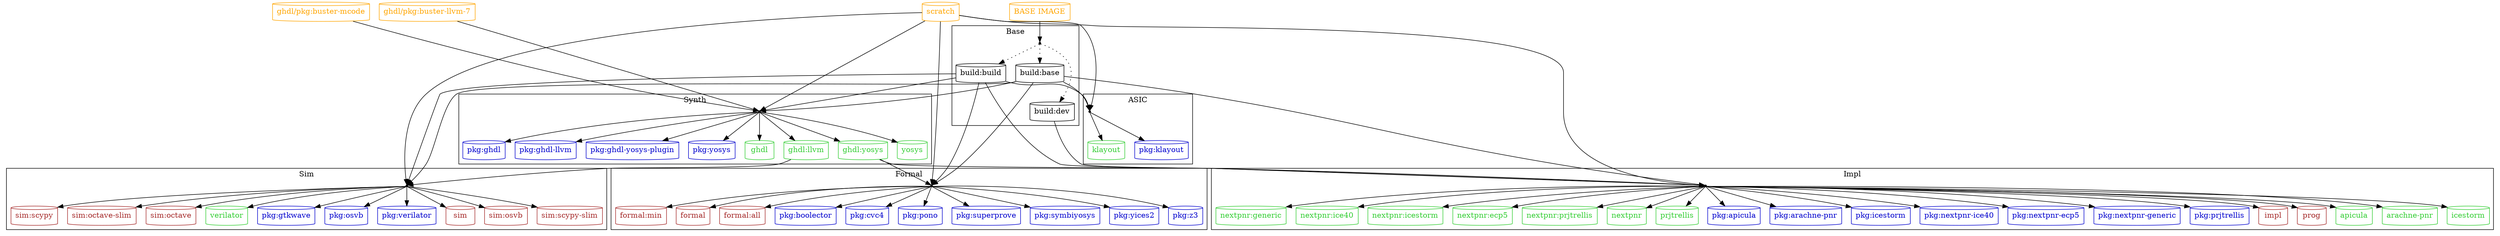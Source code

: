 # Authors:
#   Unai Martinez-Corral
#
# Copyright 2019-2021 Unai Martinez-Corral <unai.martinezcorral@ehu.eus>
#
# Licensed under the Apache License, Version 2.0 (the "License");
# you may not use this file except in compliance with the License.
# You may obtain a copy of the License at
#
#     http://www.apache.org/licenses/LICENSE-2.0
#
# Unless required by applicable law or agreed to in writing, software
# distributed under the License is distributed on an "AS IS" BASIS,
# WITHOUT WARRANTIES OR CONDITIONS OF ANY KIND, either express or implied.
# See the License for the specific language governing permissions and
# limitations under the License.
#
# SPDX-License-Identifier: Apache-2.0

digraph G {

  #splines=polyline; #curved
  newrank=true;

  # Maps

  { node [shape=point]
    m_base
    m_synth
    m_sim
    m_impl
    m_formal
    m_asic
  }

  # Images

  { node [shape=cylinder]
    "build:base"
    "build:build"
    "build:dev"
    { node [color=limegreen, fontcolor=limegreen]
      "apicula"
      "arachne-pnr"
      "ghdl"
      "ghdl:llvm"
      "ghdl:yosys"
      "icestorm"
      "klayout"
      "nextpnr:generic"
      "nextpnr:ice40"
      "nextpnr:icestorm"
      "nextpnr:ecp5"
      "nextpnr:prjtrellis"
      "nextpnr"
      "prjtrellis"
      "verilator"
      "yosys"
    }
    { node [color=mediumblue, fontcolor=mediumblue]
      "pkg:apicula"
      "pkg:arachne-pnr"
      "pkg:boolector"
      "pkg:cvc4"
      "pkg:ghdl"
      "pkg:ghdl-llvm"
      "pkg:ghdl-yosys-plugin"
      "pkg:gtkwave"
      "pkg:icestorm"
      "pkg:klayout"
      "pkg:nextpnr-ice40"
      "pkg:nextpnr-ecp5"
      "pkg:nextpnr-generic"
      "pkg:osvb"
      "pkg:pono"
      "pkg:prjtrellis"
      "pkg:superprove"
      "pkg:symbiyosys"
      "pkg:yices2"
      "pkg:yosys"
      "pkg:verilator"
      "pkg:z3"
    }
    { node [color=brown, fontcolor=brown]
      "formal:min"
      "formal"
      "formal:all"
      "impl"
      "prog"
      "sim"
      "sim:osvb"
      "sim:scypy-slim"
      "sim:scypy"
      "sim:octave-slim"
      "sim:octave"
    }
  }

  # External images

  { node [shape=cylinder, color=orange, fontcolor=orange] rank=same
    "BASE IMAGE"
    "scratch"
    "ghdl/pkg:buster-mcode"
    "ghdl/pkg:buster-llvm-7"
  }

  # Dependencies

  "BASE IMAGE" -> m_base;

  {
    "scratch"
    "ghdl/pkg:buster-mcode"
    "ghdl/pkg:buster-llvm-7"
    "build:base"
    "build:build"
  } -> m_synth;

  {
    "build:build"
    "build:base"
    "scratch"
    "ghdl:llvm"
  } -> m_sim;

  {
    "scratch"
    "build:build"
    "build:base"
    "build:dev"
    "ghdl:yosys"
  } -> m_impl;

  {
    "scratch"
    "build:base"
    "build:build"
    "ghdl:yosys"
   } -> m_formal;

  {
    "scratch"
    "build:build"
    "build:base"
  } -> m_asic;

  # Generated images

  subgraph cluster_base {
    label = "Base";
    m_base -> {
      "build:base"
      "build:build"
      "build:dev"
    } [style=dotted];
  }

  subgraph cluster_synth {
    label = "Synth";
    m_synth -> {
      "ghdl"
      "ghdl:llvm"
      "pkg:ghdl"
      "pkg:ghdl-llvm"
      "pkg:ghdl-yosys-plugin"
      "ghdl:yosys"
      "pkg:yosys"
      "yosys"
    }
  }

  subgraph cluster_sim {
    label = "Sim";
    m_sim -> {
      "sim"
      "sim:osvb"
      "sim:scypy-slim"
      "sim:scypy"
      "sim:octave-slim"
      "sim:octave"
      "verilator"
      "pkg:osvb"
      "pkg:verilator"
      "pkg:gtkwave"
    };
  }

  subgraph cluster_impl {
    label = "Impl";
    m_impl -> {
      "apicula"
      "pkg:apicula"
      "arachne-pnr"
      "pkg:arachne-pnr"
      "icestorm"
      "pkg:icestorm"
      "prjtrellis"
      "pkg:prjtrellis"
      "prog"
      "impl"
      "nextpnr:generic"
      "nextpnr:ice40"
      "nextpnr:icestorm"
      "nextpnr:ecp5"
      "nextpnr:prjtrellis"
      "nextpnr"
      "pkg:nextpnr-generic"
      "pkg:nextpnr-ice40"
      "pkg:nextpnr-ecp5"
    }
  }

  subgraph cluster_formal {
    label = "Formal";
    m_formal -> {
      "pkg:symbiyosys"
      "pkg:boolector"
      "pkg:cvc4"
      "pkg:pono"
      "pkg:superprove"
      "pkg:yices2"
      "pkg:z3"
      "formal:min"
      "formal"
      "formal:all"
    }
  }

  subgraph cluster_asic {
    label = "ASIC";
    m_asic -> {
      "klayout"
      "pkg:klayout"
    };
  }

}
